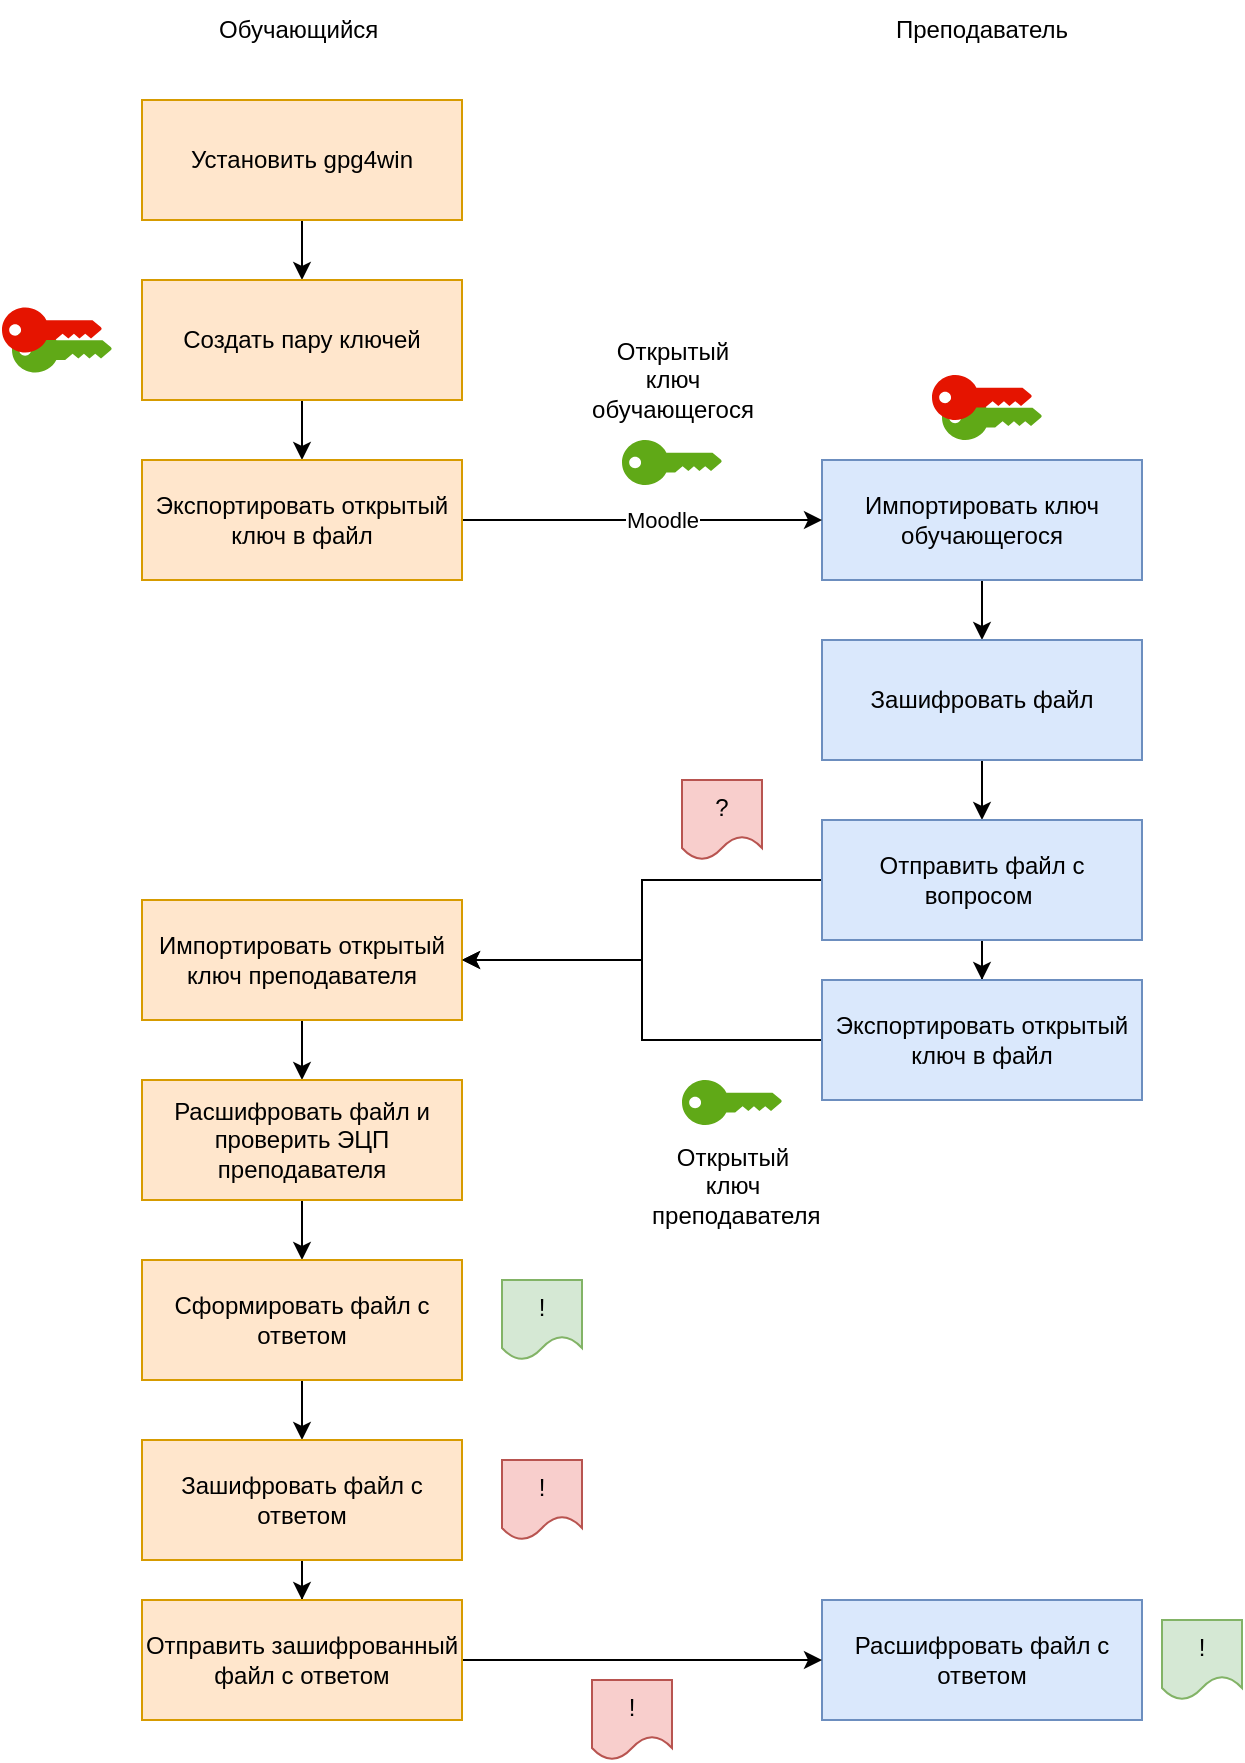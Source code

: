 <mxfile version="21.2.1" type="device">
  <diagram name="Page-1" id="2YBvvXClWsGukQMizWep">
    <mxGraphModel dx="1114" dy="999" grid="1" gridSize="10" guides="1" tooltips="1" connect="1" arrows="1" fold="1" page="1" pageScale="1" pageWidth="850" pageHeight="1100" math="0" shadow="0">
      <root>
        <mxCell id="0" />
        <mxCell id="1" parent="0" />
        <mxCell id="_97RWvJLyAXWragwrNbq-6" style="edgeStyle=orthogonalEdgeStyle;rounded=0;orthogonalLoop=1;jettySize=auto;html=1;entryX=0.5;entryY=0;entryDx=0;entryDy=0;" edge="1" parent="1" source="_97RWvJLyAXWragwrNbq-3" target="_97RWvJLyAXWragwrNbq-5">
          <mxGeometry relative="1" as="geometry" />
        </mxCell>
        <mxCell id="_97RWvJLyAXWragwrNbq-3" value="Установить gpg4win" style="rounded=0;whiteSpace=wrap;html=1;fillColor=#ffe6cc;strokeColor=#d79b00;" vertex="1" parent="1">
          <mxGeometry x="80" y="150" width="160" height="60" as="geometry" />
        </mxCell>
        <mxCell id="_97RWvJLyAXWragwrNbq-11" style="edgeStyle=orthogonalEdgeStyle;rounded=0;orthogonalLoop=1;jettySize=auto;html=1;entryX=0.5;entryY=0;entryDx=0;entryDy=0;" edge="1" parent="1" source="_97RWvJLyAXWragwrNbq-4" target="_97RWvJLyAXWragwrNbq-10">
          <mxGeometry relative="1" as="geometry" />
        </mxCell>
        <mxCell id="_97RWvJLyAXWragwrNbq-4" value="Импортировать ключ&lt;br&gt;обучающегося" style="rounded=0;whiteSpace=wrap;html=1;fillColor=#dae8fc;strokeColor=#6c8ebf;" vertex="1" parent="1">
          <mxGeometry x="420" y="330" width="160" height="60" as="geometry" />
        </mxCell>
        <mxCell id="_97RWvJLyAXWragwrNbq-8" style="edgeStyle=orthogonalEdgeStyle;rounded=0;orthogonalLoop=1;jettySize=auto;html=1;entryX=0.5;entryY=0;entryDx=0;entryDy=0;" edge="1" parent="1" source="_97RWvJLyAXWragwrNbq-5" target="_97RWvJLyAXWragwrNbq-7">
          <mxGeometry relative="1" as="geometry" />
        </mxCell>
        <mxCell id="_97RWvJLyAXWragwrNbq-5" value="Создать пару ключей" style="rounded=0;whiteSpace=wrap;html=1;fillColor=#ffe6cc;strokeColor=#d79b00;" vertex="1" parent="1">
          <mxGeometry x="80" y="240" width="160" height="60" as="geometry" />
        </mxCell>
        <mxCell id="_97RWvJLyAXWragwrNbq-9" style="edgeStyle=orthogonalEdgeStyle;rounded=0;orthogonalLoop=1;jettySize=auto;html=1;" edge="1" parent="1" source="_97RWvJLyAXWragwrNbq-7">
          <mxGeometry relative="1" as="geometry">
            <mxPoint x="420" y="360" as="targetPoint" />
          </mxGeometry>
        </mxCell>
        <mxCell id="_97RWvJLyAXWragwrNbq-44" value="Moodle" style="edgeLabel;html=1;align=center;verticalAlign=middle;resizable=0;points=[];" vertex="1" connectable="0" parent="_97RWvJLyAXWragwrNbq-9">
          <mxGeometry x="0.611" y="-1" relative="1" as="geometry">
            <mxPoint x="-45" y="-1" as="offset" />
          </mxGeometry>
        </mxCell>
        <mxCell id="_97RWvJLyAXWragwrNbq-7" value="Экспортировать открытый ключ в файл" style="rounded=0;whiteSpace=wrap;html=1;fillColor=#ffe6cc;strokeColor=#d79b00;" vertex="1" parent="1">
          <mxGeometry x="80" y="330" width="160" height="60" as="geometry" />
        </mxCell>
        <mxCell id="_97RWvJLyAXWragwrNbq-14" style="edgeStyle=orthogonalEdgeStyle;rounded=0;orthogonalLoop=1;jettySize=auto;html=1;entryX=0.5;entryY=0;entryDx=0;entryDy=0;" edge="1" parent="1" source="_97RWvJLyAXWragwrNbq-10" target="_97RWvJLyAXWragwrNbq-12">
          <mxGeometry relative="1" as="geometry" />
        </mxCell>
        <mxCell id="_97RWvJLyAXWragwrNbq-10" value="Зашифровать файл" style="rounded=0;whiteSpace=wrap;html=1;fillColor=#dae8fc;strokeColor=#6c8ebf;" vertex="1" parent="1">
          <mxGeometry x="420" y="420" width="160" height="60" as="geometry" />
        </mxCell>
        <mxCell id="_97RWvJLyAXWragwrNbq-17" style="edgeStyle=orthogonalEdgeStyle;rounded=0;orthogonalLoop=1;jettySize=auto;html=1;entryX=0.5;entryY=0;entryDx=0;entryDy=0;" edge="1" parent="1" source="_97RWvJLyAXWragwrNbq-12" target="_97RWvJLyAXWragwrNbq-16">
          <mxGeometry relative="1" as="geometry" />
        </mxCell>
        <mxCell id="_97RWvJLyAXWragwrNbq-18" style="edgeStyle=orthogonalEdgeStyle;rounded=0;orthogonalLoop=1;jettySize=auto;html=1;entryX=1;entryY=0.5;entryDx=0;entryDy=0;" edge="1" parent="1" source="_97RWvJLyAXWragwrNbq-12" target="_97RWvJLyAXWragwrNbq-15">
          <mxGeometry relative="1" as="geometry" />
        </mxCell>
        <mxCell id="_97RWvJLyAXWragwrNbq-12" value="Отправить файл с вопросом&amp;nbsp;" style="rounded=0;whiteSpace=wrap;html=1;fillColor=#dae8fc;strokeColor=#6c8ebf;" vertex="1" parent="1">
          <mxGeometry x="420" y="510" width="160" height="60" as="geometry" />
        </mxCell>
        <mxCell id="_97RWvJLyAXWragwrNbq-29" style="edgeStyle=orthogonalEdgeStyle;rounded=0;orthogonalLoop=1;jettySize=auto;html=1;entryX=0.5;entryY=0;entryDx=0;entryDy=0;" edge="1" parent="1" source="_97RWvJLyAXWragwrNbq-15" target="_97RWvJLyAXWragwrNbq-28">
          <mxGeometry relative="1" as="geometry" />
        </mxCell>
        <mxCell id="_97RWvJLyAXWragwrNbq-15" value="Импортировать открытый ключ преподавателя" style="rounded=0;whiteSpace=wrap;html=1;fillColor=#ffe6cc;strokeColor=#d79b00;" vertex="1" parent="1">
          <mxGeometry x="80" y="550" width="160" height="60" as="geometry" />
        </mxCell>
        <mxCell id="_97RWvJLyAXWragwrNbq-19" style="edgeStyle=orthogonalEdgeStyle;rounded=0;orthogonalLoop=1;jettySize=auto;html=1;" edge="1" parent="1" source="_97RWvJLyAXWragwrNbq-16" target="_97RWvJLyAXWragwrNbq-15">
          <mxGeometry relative="1" as="geometry" />
        </mxCell>
        <mxCell id="_97RWvJLyAXWragwrNbq-16" value="Экспортировать открытый ключ в файл" style="rounded=0;whiteSpace=wrap;html=1;fillColor=#dae8fc;strokeColor=#6c8ebf;" vertex="1" parent="1">
          <mxGeometry x="420" y="590" width="160" height="60" as="geometry" />
        </mxCell>
        <mxCell id="_97RWvJLyAXWragwrNbq-20" value="" style="points=[[0,0.5,0],[0.24,0,0],[0.5,0.28,0],[0.995,0.475,0],[0.5,0.72,0],[0.24,1,0]];verticalLabelPosition=bottom;sketch=0;html=1;verticalAlign=top;aspect=fixed;align=center;pointerEvents=1;shape=mxgraph.cisco19.key;fillColor=#60a917;strokeColor=#2D7600;fontColor=#ffffff;" vertex="1" parent="1">
          <mxGeometry x="480" y="297.5" width="50" height="22.5" as="geometry" />
        </mxCell>
        <mxCell id="_97RWvJLyAXWragwrNbq-21" value="" style="points=[[0,0.5,0],[0.24,0,0],[0.5,0.28,0],[0.995,0.475,0],[0.5,0.72,0],[0.24,1,0]];verticalLabelPosition=bottom;sketch=0;html=1;verticalAlign=top;aspect=fixed;align=center;pointerEvents=1;shape=mxgraph.cisco19.key;fillColor=#e51400;strokeColor=#B20000;fontColor=#ffffff;" vertex="1" parent="1">
          <mxGeometry x="475" y="287.5" width="50" height="22.5" as="geometry" />
        </mxCell>
        <mxCell id="_97RWvJLyAXWragwrNbq-23" value="" style="points=[[0,0.5,0],[0.24,0,0],[0.5,0.28,0],[0.995,0.475,0],[0.5,0.72,0],[0.24,1,0]];verticalLabelPosition=bottom;sketch=0;html=1;verticalAlign=top;aspect=fixed;align=center;pointerEvents=1;shape=mxgraph.cisco19.key;fillColor=#60a917;strokeColor=#2D7600;fontColor=#ffffff;" vertex="1" parent="1">
          <mxGeometry x="350" y="640" width="50" height="22.5" as="geometry" />
        </mxCell>
        <mxCell id="_97RWvJLyAXWragwrNbq-24" value="" style="points=[[0,0.5,0],[0.24,0,0],[0.5,0.28,0],[0.995,0.475,0],[0.5,0.72,0],[0.24,1,0]];verticalLabelPosition=bottom;sketch=0;html=1;verticalAlign=top;aspect=fixed;align=center;pointerEvents=1;shape=mxgraph.cisco19.key;fillColor=#60a917;strokeColor=#2D7600;fontColor=#ffffff;" vertex="1" parent="1">
          <mxGeometry x="320" y="320" width="50" height="22.5" as="geometry" />
        </mxCell>
        <mxCell id="_97RWvJLyAXWragwrNbq-25" value="Расшифровать файл с ответом" style="rounded=0;whiteSpace=wrap;html=1;fillColor=#dae8fc;strokeColor=#6c8ebf;" vertex="1" parent="1">
          <mxGeometry x="420" y="900" width="160" height="60" as="geometry" />
        </mxCell>
        <mxCell id="_97RWvJLyAXWragwrNbq-26" value="?" style="shape=document;whiteSpace=wrap;html=1;boundedLbl=1;fillColor=#f8cecc;strokeColor=#b85450;" vertex="1" parent="1">
          <mxGeometry x="350" y="490" width="40" height="40" as="geometry" />
        </mxCell>
        <mxCell id="_97RWvJLyAXWragwrNbq-31" style="edgeStyle=orthogonalEdgeStyle;rounded=0;orthogonalLoop=1;jettySize=auto;html=1;entryX=0.5;entryY=0;entryDx=0;entryDy=0;" edge="1" parent="1" source="_97RWvJLyAXWragwrNbq-28" target="_97RWvJLyAXWragwrNbq-30">
          <mxGeometry relative="1" as="geometry" />
        </mxCell>
        <mxCell id="_97RWvJLyAXWragwrNbq-28" value="Расшифровать файл и проверить ЭЦП &lt;br&gt;преподавателя" style="rounded=0;whiteSpace=wrap;html=1;fillColor=#ffe6cc;strokeColor=#d79b00;" vertex="1" parent="1">
          <mxGeometry x="80" y="640" width="160" height="60" as="geometry" />
        </mxCell>
        <mxCell id="_97RWvJLyAXWragwrNbq-34" style="edgeStyle=orthogonalEdgeStyle;rounded=0;orthogonalLoop=1;jettySize=auto;html=1;entryX=0.5;entryY=0;entryDx=0;entryDy=0;" edge="1" parent="1" source="_97RWvJLyAXWragwrNbq-30" target="_97RWvJLyAXWragwrNbq-33">
          <mxGeometry relative="1" as="geometry" />
        </mxCell>
        <mxCell id="_97RWvJLyAXWragwrNbq-30" value="Сформировать файл с ответом" style="rounded=0;whiteSpace=wrap;html=1;fillColor=#ffe6cc;strokeColor=#d79b00;" vertex="1" parent="1">
          <mxGeometry x="80" y="730" width="160" height="60" as="geometry" />
        </mxCell>
        <mxCell id="_97RWvJLyAXWragwrNbq-32" value="!" style="shape=document;whiteSpace=wrap;html=1;boundedLbl=1;fillColor=#d5e8d4;strokeColor=#82b366;" vertex="1" parent="1">
          <mxGeometry x="260" y="740" width="40" height="40" as="geometry" />
        </mxCell>
        <mxCell id="_97RWvJLyAXWragwrNbq-40" style="edgeStyle=orthogonalEdgeStyle;rounded=0;orthogonalLoop=1;jettySize=auto;html=1;entryX=0.5;entryY=0;entryDx=0;entryDy=0;" edge="1" parent="1" source="_97RWvJLyAXWragwrNbq-33" target="_97RWvJLyAXWragwrNbq-36">
          <mxGeometry relative="1" as="geometry" />
        </mxCell>
        <mxCell id="_97RWvJLyAXWragwrNbq-33" value="Зашифровать файл с ответом" style="rounded=0;whiteSpace=wrap;html=1;fillColor=#ffe6cc;strokeColor=#d79b00;" vertex="1" parent="1">
          <mxGeometry x="80" y="820" width="160" height="60" as="geometry" />
        </mxCell>
        <mxCell id="_97RWvJLyAXWragwrNbq-35" value="!" style="shape=document;whiteSpace=wrap;html=1;boundedLbl=1;fillColor=#f8cecc;strokeColor=#b85450;" vertex="1" parent="1">
          <mxGeometry x="260" y="830" width="40" height="40" as="geometry" />
        </mxCell>
        <mxCell id="_97RWvJLyAXWragwrNbq-37" style="edgeStyle=orthogonalEdgeStyle;rounded=0;orthogonalLoop=1;jettySize=auto;html=1;" edge="1" parent="1" source="_97RWvJLyAXWragwrNbq-36" target="_97RWvJLyAXWragwrNbq-25">
          <mxGeometry relative="1" as="geometry" />
        </mxCell>
        <mxCell id="_97RWvJLyAXWragwrNbq-36" value="Отправить зашифрованный файл с ответом" style="rounded=0;whiteSpace=wrap;html=1;fillColor=#ffe6cc;strokeColor=#d79b00;" vertex="1" parent="1">
          <mxGeometry x="80" y="900" width="160" height="60" as="geometry" />
        </mxCell>
        <mxCell id="_97RWvJLyAXWragwrNbq-41" value="!" style="shape=document;whiteSpace=wrap;html=1;boundedLbl=1;fillColor=#f8cecc;strokeColor=#b85450;" vertex="1" parent="1">
          <mxGeometry x="305" y="940" width="40" height="40" as="geometry" />
        </mxCell>
        <mxCell id="_97RWvJLyAXWragwrNbq-43" value="!" style="shape=document;whiteSpace=wrap;html=1;boundedLbl=1;fillColor=#d5e8d4;strokeColor=#82b366;" vertex="1" parent="1">
          <mxGeometry x="590" y="910" width="40" height="40" as="geometry" />
        </mxCell>
        <mxCell id="_97RWvJLyAXWragwrNbq-47" value="Открытый &lt;br&gt;ключ&lt;br&gt;&amp;nbsp;преподавателя" style="text;html=1;align=center;verticalAlign=middle;resizable=0;points=[];autosize=1;strokeColor=none;fillColor=none;" vertex="1" parent="1">
          <mxGeometry x="320" y="662.5" width="110" height="60" as="geometry" />
        </mxCell>
        <mxCell id="_97RWvJLyAXWragwrNbq-48" value="Открытый &lt;br&gt;ключ&lt;br&gt;обучающегося" style="text;html=1;align=center;verticalAlign=middle;resizable=0;points=[];autosize=1;strokeColor=none;fillColor=none;" vertex="1" parent="1">
          <mxGeometry x="290" y="260" width="110" height="60" as="geometry" />
        </mxCell>
        <mxCell id="_97RWvJLyAXWragwrNbq-49" value="Обучающийся&amp;nbsp;" style="text;html=1;strokeColor=none;fillColor=none;align=center;verticalAlign=middle;whiteSpace=wrap;rounded=0;" vertex="1" parent="1">
          <mxGeometry x="130" y="100" width="60" height="30" as="geometry" />
        </mxCell>
        <mxCell id="_97RWvJLyAXWragwrNbq-50" value="Преподаватель" style="text;html=1;strokeColor=none;fillColor=none;align=center;verticalAlign=middle;whiteSpace=wrap;rounded=0;" vertex="1" parent="1">
          <mxGeometry x="470" y="100" width="60" height="30" as="geometry" />
        </mxCell>
        <mxCell id="_97RWvJLyAXWragwrNbq-51" value="" style="points=[[0,0.5,0],[0.24,0,0],[0.5,0.28,0],[0.995,0.475,0],[0.5,0.72,0],[0.24,1,0]];verticalLabelPosition=bottom;sketch=0;html=1;verticalAlign=top;aspect=fixed;align=center;pointerEvents=1;shape=mxgraph.cisco19.key;fillColor=#60a917;strokeColor=#2D7600;fontColor=#ffffff;" vertex="1" parent="1">
          <mxGeometry x="15" y="263.75" width="50" height="22.5" as="geometry" />
        </mxCell>
        <mxCell id="_97RWvJLyAXWragwrNbq-52" value="" style="points=[[0,0.5,0],[0.24,0,0],[0.5,0.28,0],[0.995,0.475,0],[0.5,0.72,0],[0.24,1,0]];verticalLabelPosition=bottom;sketch=0;html=1;verticalAlign=top;aspect=fixed;align=center;pointerEvents=1;shape=mxgraph.cisco19.key;fillColor=#e51400;strokeColor=#B20000;fontColor=#ffffff;" vertex="1" parent="1">
          <mxGeometry x="10" y="253.75" width="50" height="22.5" as="geometry" />
        </mxCell>
      </root>
    </mxGraphModel>
  </diagram>
</mxfile>
